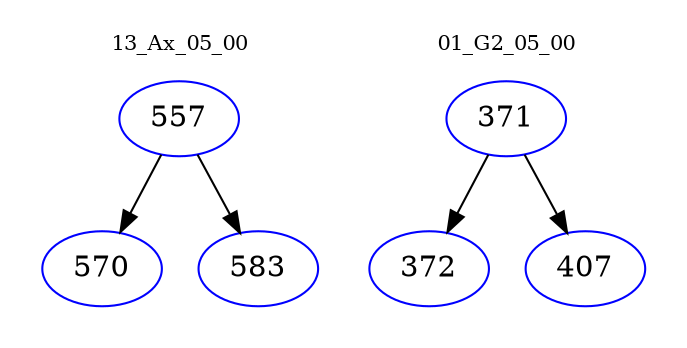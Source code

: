 digraph{
subgraph cluster_0 {
color = white
label = "13_Ax_05_00";
fontsize=10;
T0_557 [label="557", color="blue"]
T0_557 -> T0_570 [color="black"]
T0_570 [label="570", color="blue"]
T0_557 -> T0_583 [color="black"]
T0_583 [label="583", color="blue"]
}
subgraph cluster_1 {
color = white
label = "01_G2_05_00";
fontsize=10;
T1_371 [label="371", color="blue"]
T1_371 -> T1_372 [color="black"]
T1_372 [label="372", color="blue"]
T1_371 -> T1_407 [color="black"]
T1_407 [label="407", color="blue"]
}
}
